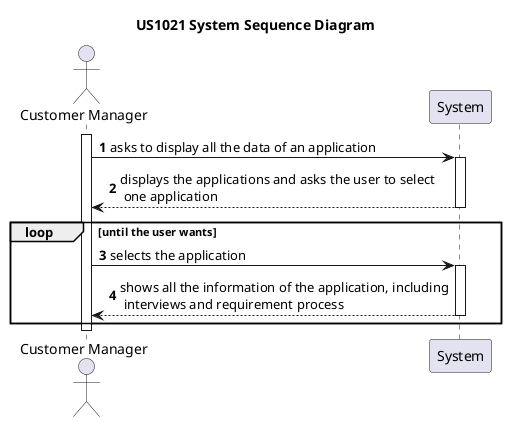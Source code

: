 @startuml US1021_SSD

title US1021 System Sequence Diagram

autonumber

actor "Customer Manager" as USER
participant "System" as SYS

activate USER

USER -> SYS : asks to display all the data of an application
activate SYS
SYS --> USER : displays the applications and asks the user to select\n one application
deactivate SYS

loop until the user wants
USER -> SYS : selects the application
activate SYS
SYS --> USER : shows all the information of the application, including\n interviews and requirement process
deactivate SYS

end loop

deactivate USER

@enduml